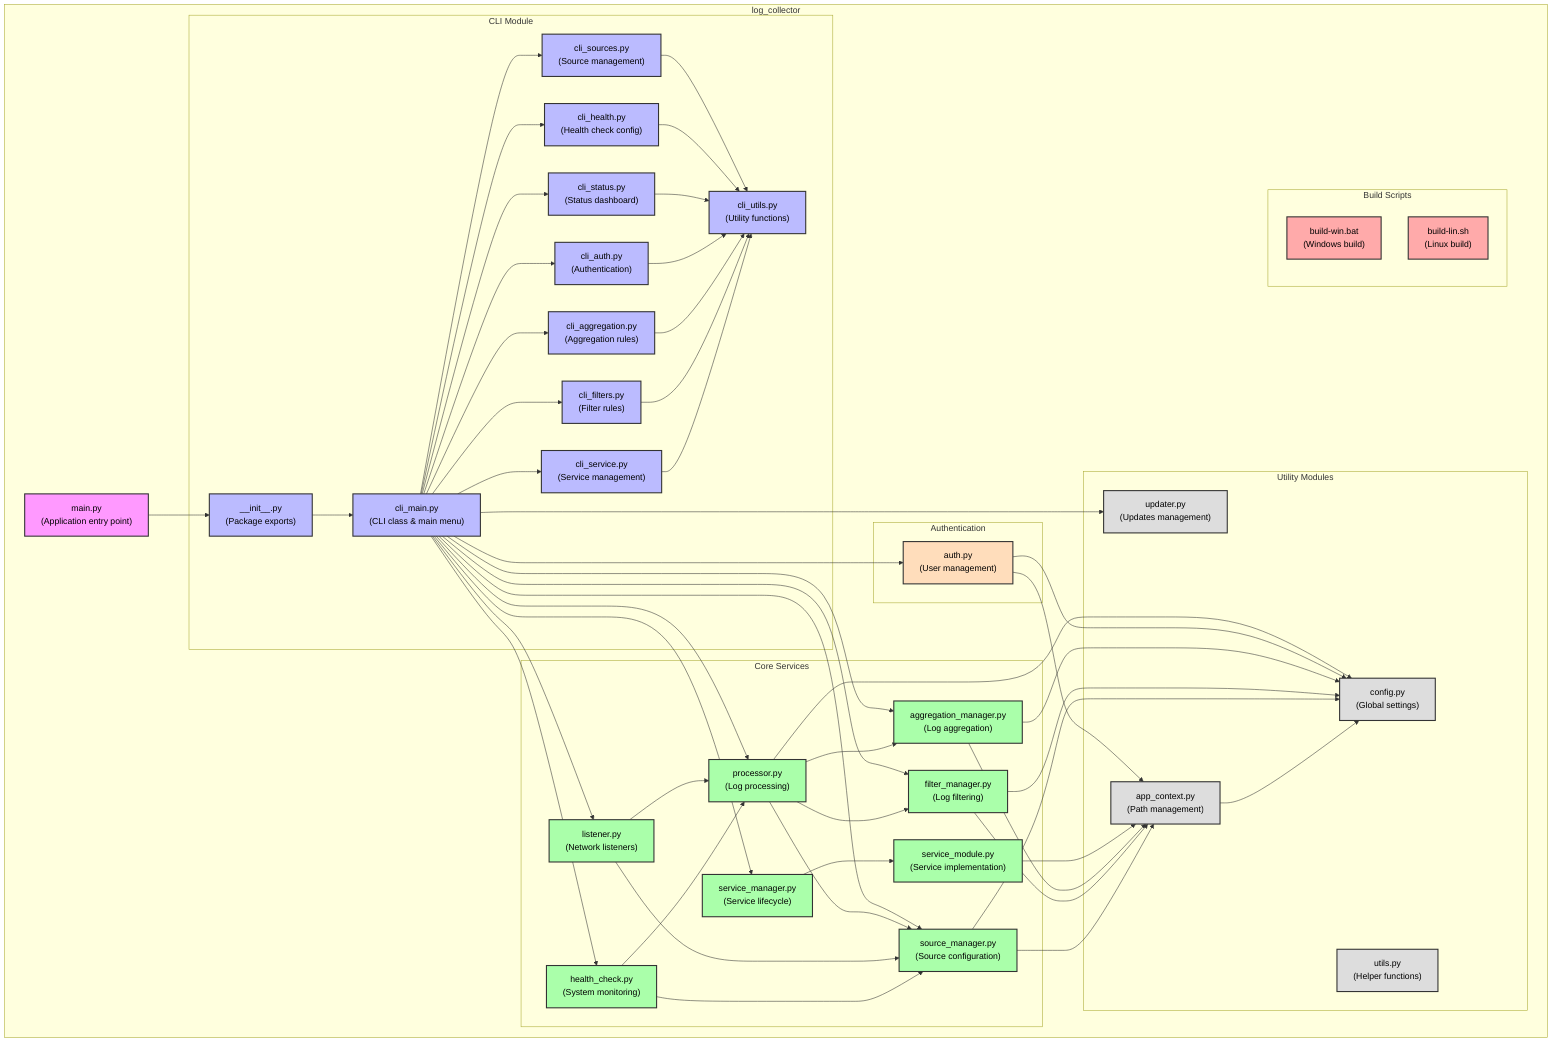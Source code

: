 flowchart TD
    subgraph log_collector
        main["main.py\n(Application entry point)"]
        
        subgraph cli_module["CLI Module"]
            cli_init["__init__.py\n(Package exports)"]
            cli_main["cli_main.py\n(CLI class & main menu)"]
            cli_utils["cli_utils.py\n(Utility functions)"]
            cli_sources["cli_sources.py\n(Source management)"]
            cli_health["cli_health.py\n(Health check config)"]
            cli_status["cli_status.py\n(Status dashboard)"]
            cli_auth["cli_auth.py\n(Authentication)"]
            cli_aggregation["cli_aggregation.py\n(Aggregation rules)"]
            cli_filters["cli_filters.py\n(Filter rules)"]
            cli_service["cli_service.py\n(Service management)"]
        end
        
        subgraph core_services["Core Services"]
            processor["processor.py\n(Log processing)"]
            source_manager["source_manager.py\n(Source configuration)"]
            listener["listener.py\n(Network listeners)"]
            health_check["health_check.py\n(System monitoring)"]
            aggregation_manager["aggregation_manager.py\n(Log aggregation)"]
            filter_manager["filter_manager.py\n(Log filtering)"]
            service_module["service_module.py\n(Service implementation)"]
            service_manager["service_manager.py\n(Service lifecycle)"]
        end
        
        subgraph authentication["Authentication"]
            auth["auth.py\n(User management)"]
        end
        
        subgraph utility["Utility Modules"]
            utils["utils.py\n(Helper functions)"]
            config["config.py\n(Global settings)"]
            updater["updater.py\n(Updates management)"]
            app_context["app_context.py\n(Path management)"]
        end
        
        subgraph build["Build Scripts"]
            build_win["build-win.bat\n(Windows build)"]
            build_lin["build-lin.sh\n(Linux build)"]
        end
    end
    
    main --> cli_init
    cli_init --> cli_main
    
    cli_main --> cli_sources
    cli_main --> cli_health
    cli_main --> cli_status
    cli_main --> cli_auth
    cli_main --> cli_aggregation
    cli_main --> cli_filters
    cli_main --> cli_service
    
    cli_sources --> cli_utils
    cli_health --> cli_utils
    cli_status --> cli_utils
    cli_auth --> cli_utils
    cli_aggregation --> cli_utils
    cli_filters --> cli_utils
    cli_service --> cli_utils
    
    cli_main --> processor
    cli_main --> listener
    cli_main --> source_manager
    cli_main --> health_check
    cli_main --> aggregation_manager
    cli_main --> filter_manager
    cli_main --> auth
    cli_main --> updater
    cli_main --> service_manager
    
    processor --> source_manager
    processor --> aggregation_manager
    processor --> filter_manager
    processor --> config
    
    listener --> source_manager
    listener --> processor
    
    health_check --> source_manager
    health_check --> processor
    
    auth --> config
    auth --> app_context
    
    service_manager --> service_module
    service_module --> app_context
    
    aggregation_manager --> config
    aggregation_manager --> app_context
    filter_manager --> config
    filter_manager --> app_context
    source_manager --> config
    source_manager --> app_context
    
    app_context --> config
    
    classDef module fill:#f9f,stroke:#333,stroke-width:2px,color:black;
    classDef cliModule fill:#bbf,stroke:#333,stroke-width:2px,color:black;
    classDef coreModule fill:#afa,stroke:#333,stroke-width:2px,color:black; 
    classDef authModule fill:#fdb,stroke:#333,stroke-width:2px,color:black;
    classDef utilModule fill:#ddd,stroke:#333,stroke-width:2px,color:black;
    classDef buildModule fill:#faa,stroke:#333,stroke-width:2px,color:black;
    
    class main module;
    class cli_init,cli_main,cli_utils,cli_sources,cli_health,cli_status,cli_auth,cli_aggregation,cli_filters,cli_service cliModule;
    class processor,source_manager,listener,health_check,aggregation_manager,filter_manager,service_module,service_manager coreModule;
    class auth authModule;
    class utils,config,updater,app_context utilModule;
    class build_win,build_lin buildModule;